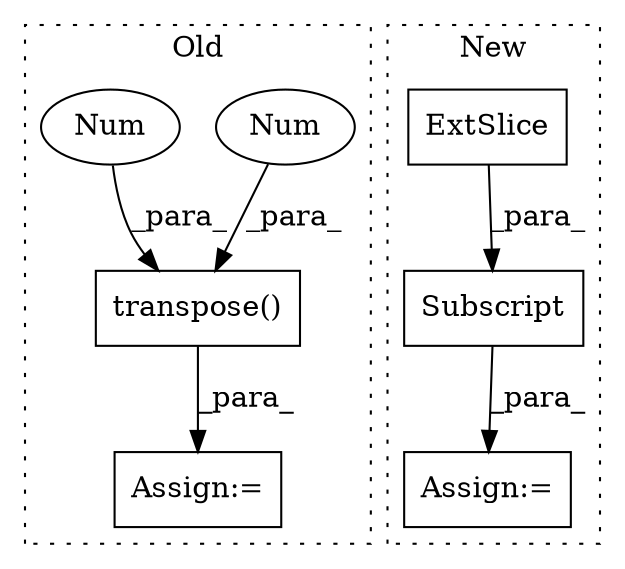 digraph G {
subgraph cluster0 {
1 [label="transpose()" a="75" s="2892,2913" l="17,1" shape="box"];
4 [label="Num" a="76" s="2912" l="1" shape="ellipse"];
5 [label="Num" a="76" s="2909" l="1" shape="ellipse"];
6 [label="Assign:=" a="68" s="2860" l="3" shape="box"];
label = "Old";
style="dotted";
}
subgraph cluster1 {
2 [label="ExtSlice" a="85" s="3054" l="10" shape="box"];
3 [label="Subscript" a="63" s="3054,0" l="18,0" shape="box"];
7 [label="Assign:=" a="68" s="3051" l="3" shape="box"];
label = "New";
style="dotted";
}
1 -> 6 [label="_para_"];
2 -> 3 [label="_para_"];
3 -> 7 [label="_para_"];
4 -> 1 [label="_para_"];
5 -> 1 [label="_para_"];
}